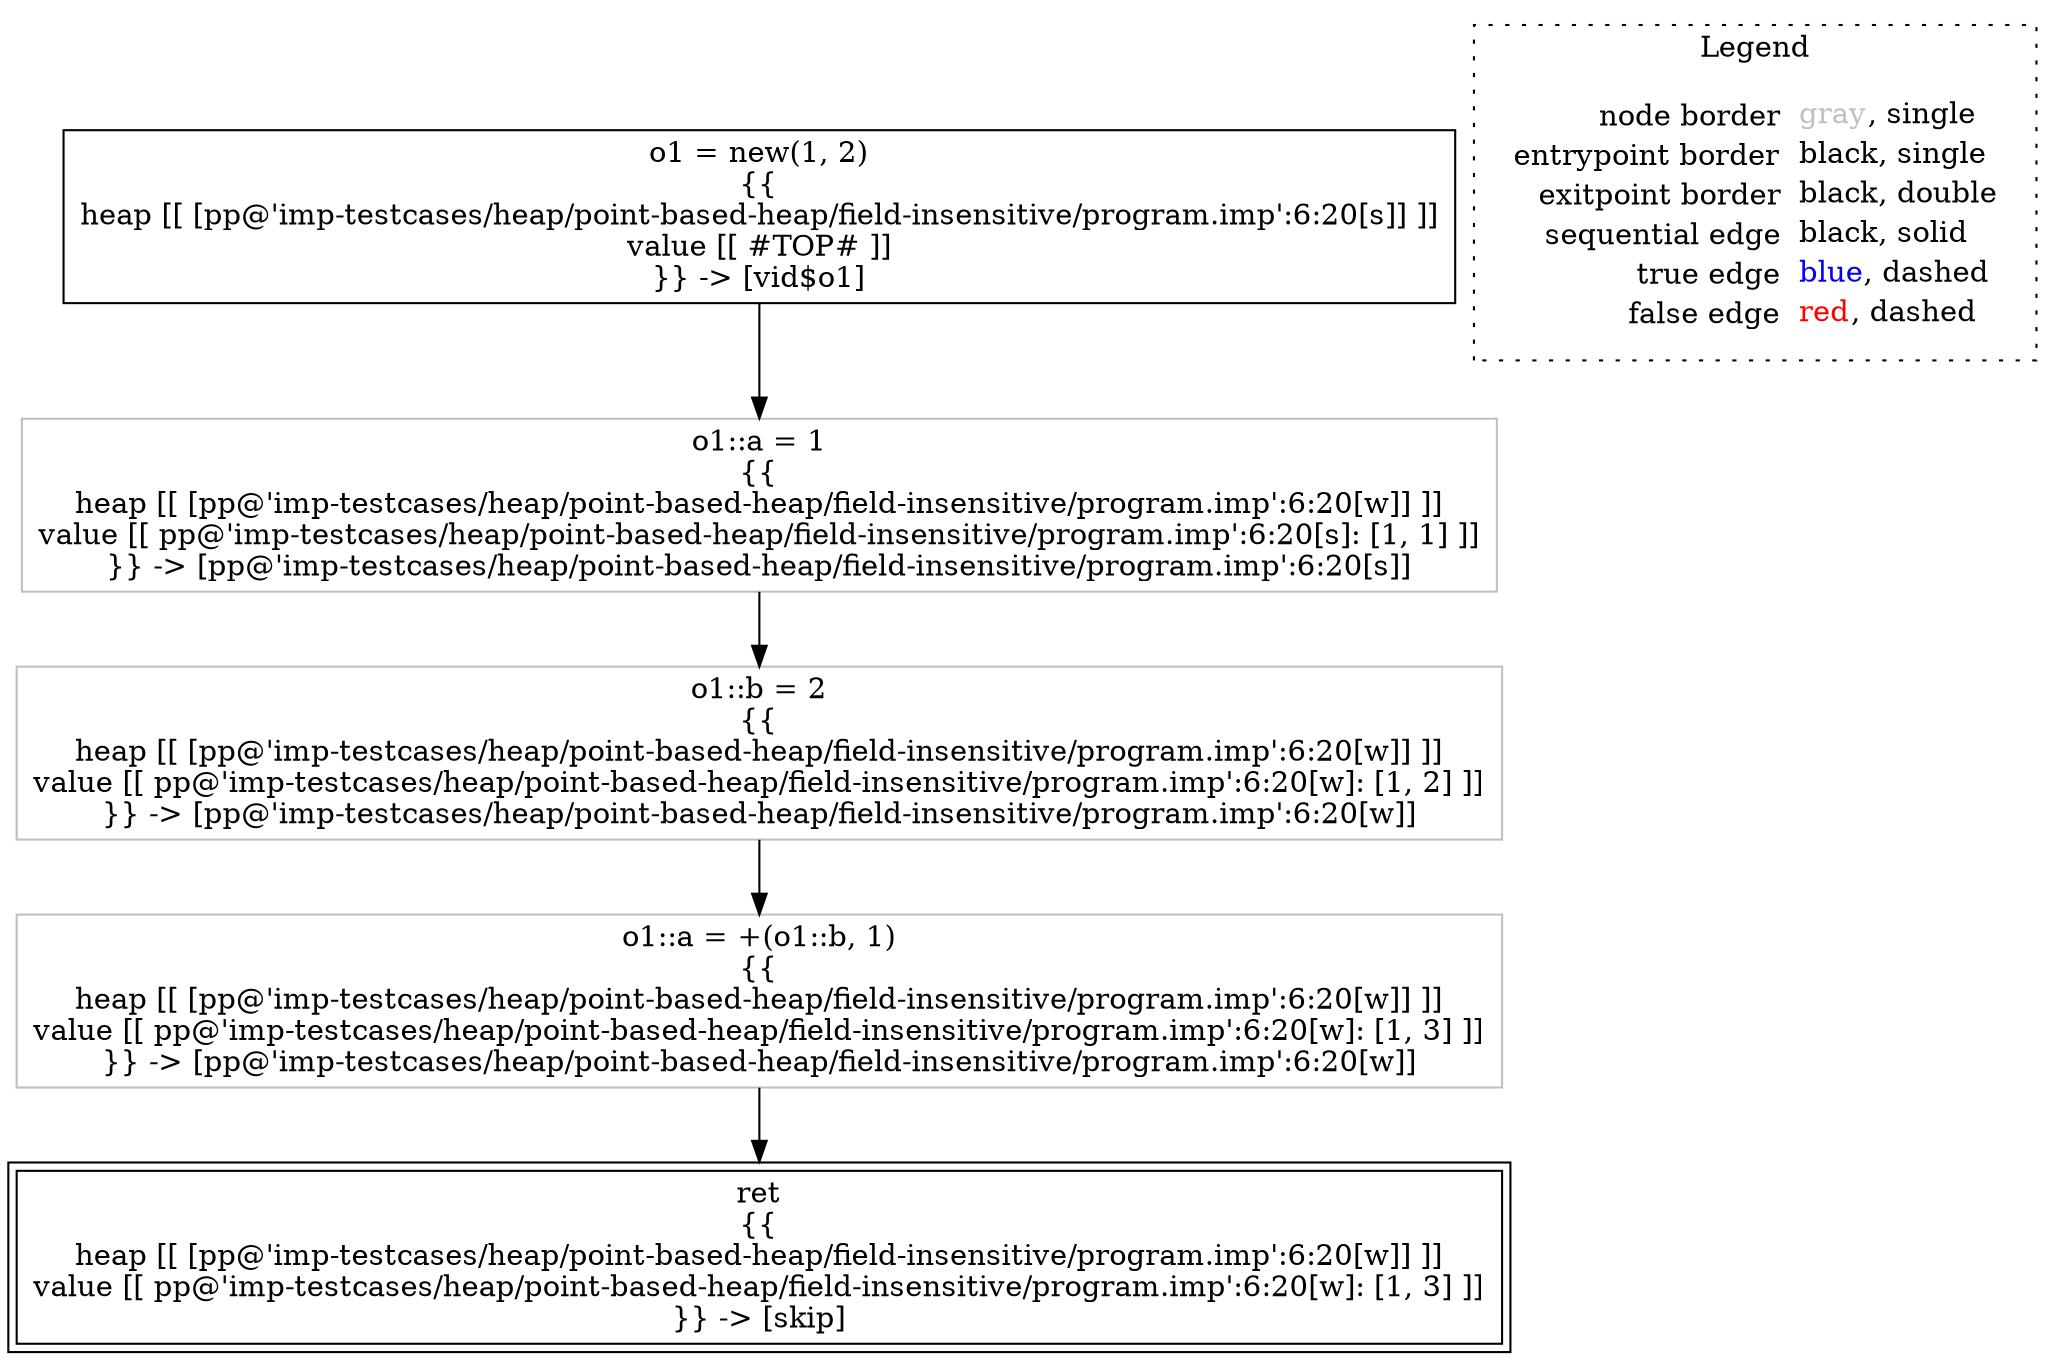 digraph {
	"node0" [shape="rect",color="black",label=<o1 = new(1, 2)<BR/>{{<BR/>heap [[ [pp@'imp-testcases/heap/point-based-heap/field-insensitive/program.imp':6:20[s]] ]]<BR/>value [[ #TOP# ]]<BR/>}} -&gt; [vid$o1]>];
	"node1" [shape="rect",color="black",peripheries="2",label=<ret<BR/>{{<BR/>heap [[ [pp@'imp-testcases/heap/point-based-heap/field-insensitive/program.imp':6:20[w]] ]]<BR/>value [[ pp@'imp-testcases/heap/point-based-heap/field-insensitive/program.imp':6:20[w]: [1, 3] ]]<BR/>}} -&gt; [skip]>];
	"node2" [shape="rect",color="gray",label=<o1::a = 1<BR/>{{<BR/>heap [[ [pp@'imp-testcases/heap/point-based-heap/field-insensitive/program.imp':6:20[w]] ]]<BR/>value [[ pp@'imp-testcases/heap/point-based-heap/field-insensitive/program.imp':6:20[s]: [1, 1] ]]<BR/>}} -&gt; [pp@'imp-testcases/heap/point-based-heap/field-insensitive/program.imp':6:20[s]]>];
	"node3" [shape="rect",color="gray",label=<o1::b = 2<BR/>{{<BR/>heap [[ [pp@'imp-testcases/heap/point-based-heap/field-insensitive/program.imp':6:20[w]] ]]<BR/>value [[ pp@'imp-testcases/heap/point-based-heap/field-insensitive/program.imp':6:20[w]: [1, 2] ]]<BR/>}} -&gt; [pp@'imp-testcases/heap/point-based-heap/field-insensitive/program.imp':6:20[w]]>];
	"node4" [shape="rect",color="gray",label=<o1::a = +(o1::b, 1)<BR/>{{<BR/>heap [[ [pp@'imp-testcases/heap/point-based-heap/field-insensitive/program.imp':6:20[w]] ]]<BR/>value [[ pp@'imp-testcases/heap/point-based-heap/field-insensitive/program.imp':6:20[w]: [1, 3] ]]<BR/>}} -&gt; [pp@'imp-testcases/heap/point-based-heap/field-insensitive/program.imp':6:20[w]]>];
	"node0" -> "node2" [color="black"];
	"node2" -> "node3" [color="black"];
	"node3" -> "node4" [color="black"];
	"node4" -> "node1" [color="black"];
subgraph cluster_legend {
	label="Legend";
	style=dotted;
	node [shape=plaintext];
	"legend" [label=<<table border="0" cellpadding="2" cellspacing="0" cellborder="0"><tr><td align="right">node border&nbsp;</td><td align="left"><font color="gray">gray</font>, single</td></tr><tr><td align="right">entrypoint border&nbsp;</td><td align="left"><font color="black">black</font>, single</td></tr><tr><td align="right">exitpoint border&nbsp;</td><td align="left"><font color="black">black</font>, double</td></tr><tr><td align="right">sequential edge&nbsp;</td><td align="left"><font color="black">black</font>, solid</td></tr><tr><td align="right">true edge&nbsp;</td><td align="left"><font color="blue">blue</font>, dashed</td></tr><tr><td align="right">false edge&nbsp;</td><td align="left"><font color="red">red</font>, dashed</td></tr></table>>];
}

}
